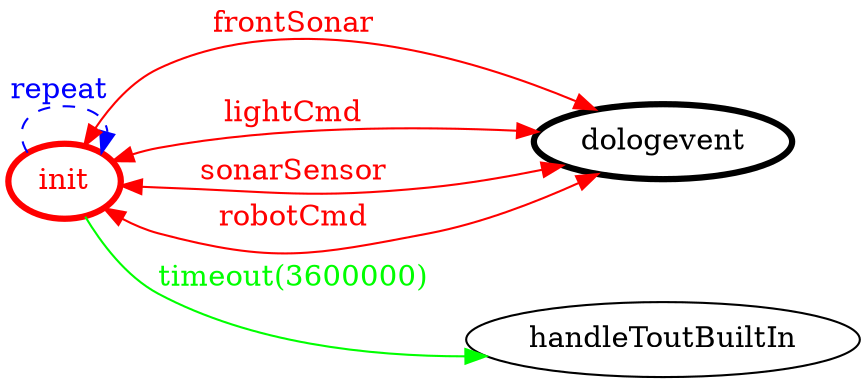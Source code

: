 /*
*
* A GraphViz DOT FSM description 
* Please use a GraphViz visualizer (like http://www.webgraphviz.com)
*  
*/

digraph finite_state_machine {
	rankdir=LR
	size="8,5"
	
	init [ color = red ][ fontcolor = red ][ penwidth = 3 ]
	dologevent [ color = black ][ fontcolor = black ][ penwidth = 3 ]
	
	init -> handleToutBuiltIn [ label = "timeout(3600000)" ][ color = green ][ fontcolor = green ]
	init -> init [ label = "repeat "][ style = dashed ][ color = blue ][ fontcolor = blue ]
	init -> dologevent [ label = "frontSonar" ][ color = red ][ fontcolor = red ][ dir = both ]
	init -> dologevent [ label = "lightCmd" ][ color = red ][ fontcolor = red ][ dir = both ]
	init -> dologevent [ label = "sonarSensor" ][ color = red ][ fontcolor = red ][ dir = both ]
	init -> dologevent [ label = "robotCmd" ][ color = red ][ fontcolor = red ][ dir = both ]
}
